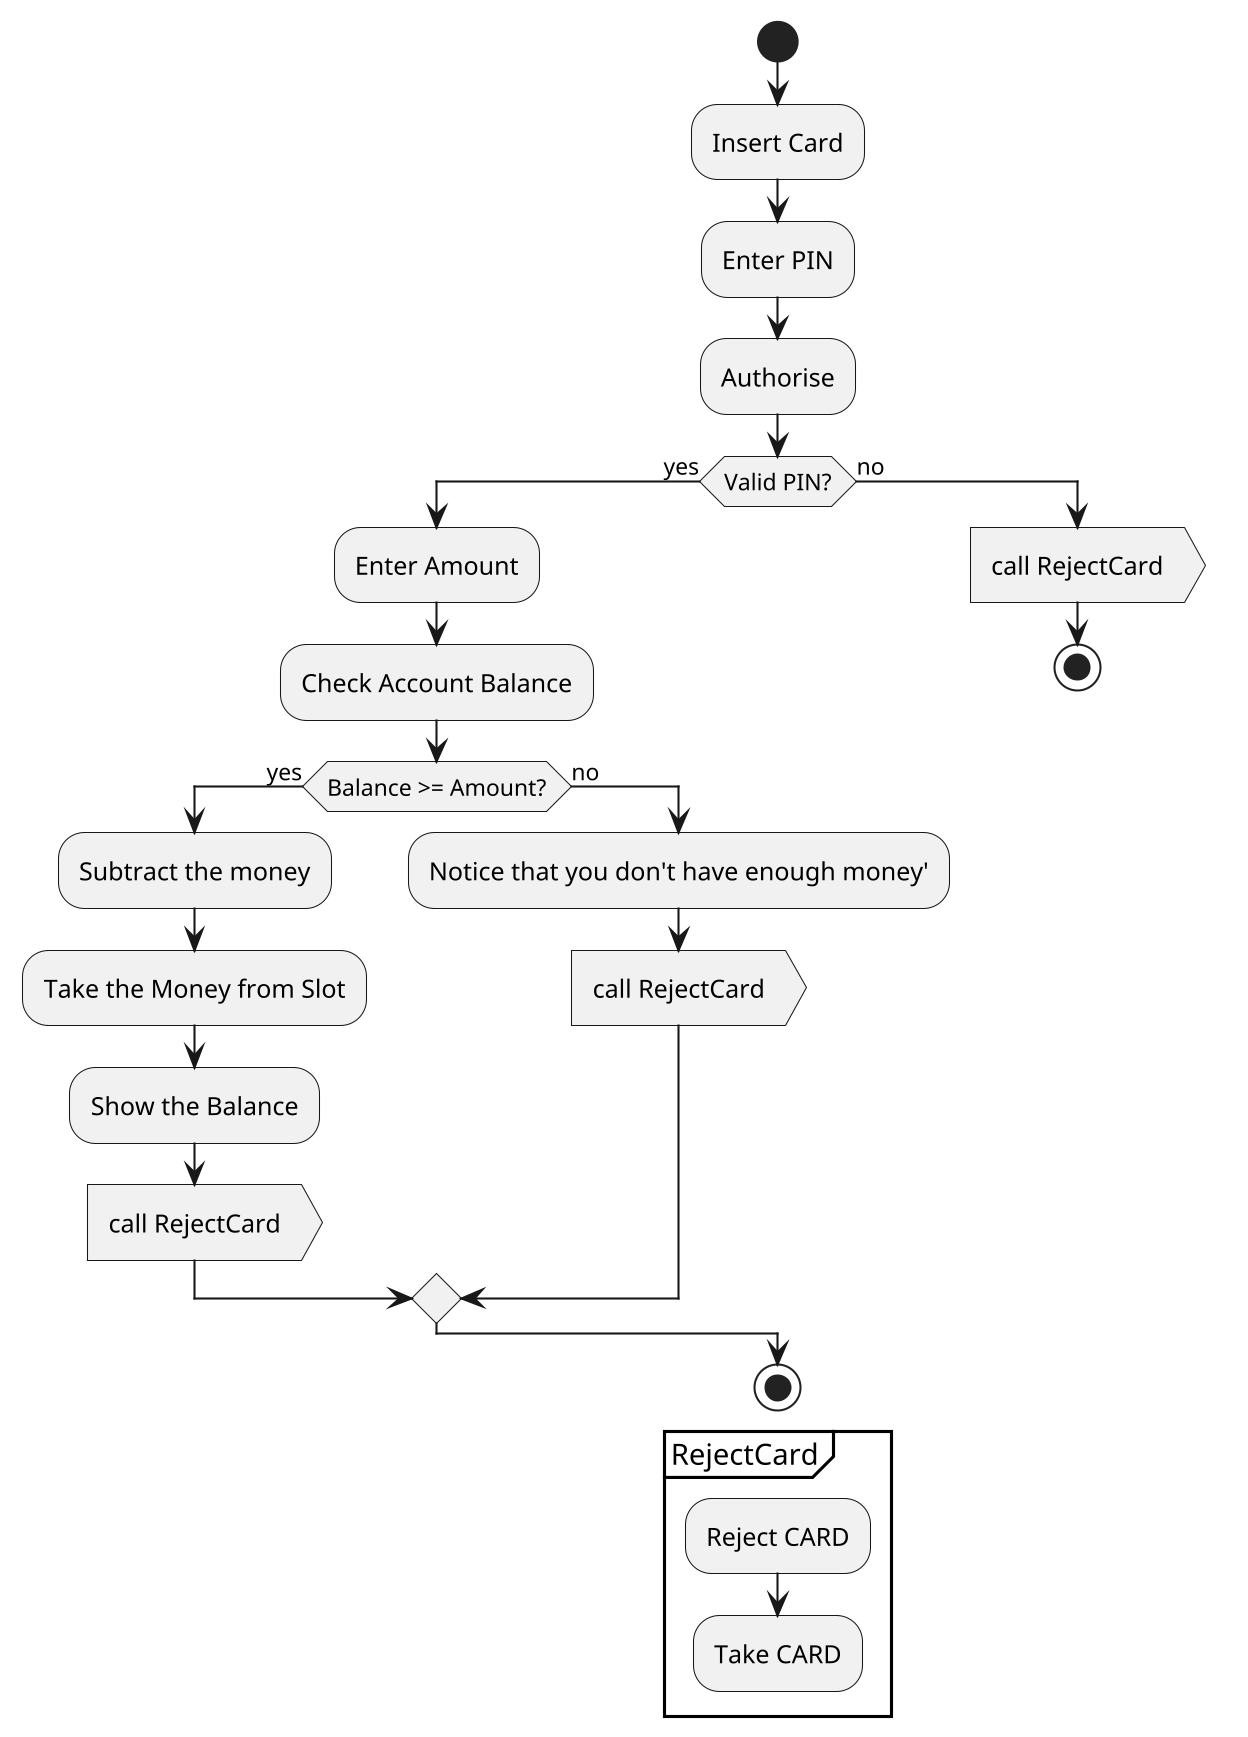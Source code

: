 @startuml
skinparam dpi 200

start
:Insert Card;
:Enter PIN;
:Authorise;
if (Valid PIN?) then (yes)
  :Enter Amount;
  :Check Account Balance;
  if (Balance >= Amount?) then (yes)
    :Subtract the money;
    :Take the Money from Slot;
    :Show the Balance;
    :call RejectCard>

  else (no)
    :Notice that you don't have enough money';
    :call RejectCard>
  endif
else (no)
  :call RejectCard>
  stop
endif

stop

partition RejectCard {
  :Reject CARD;
  :Take CARD;
}

@enduml